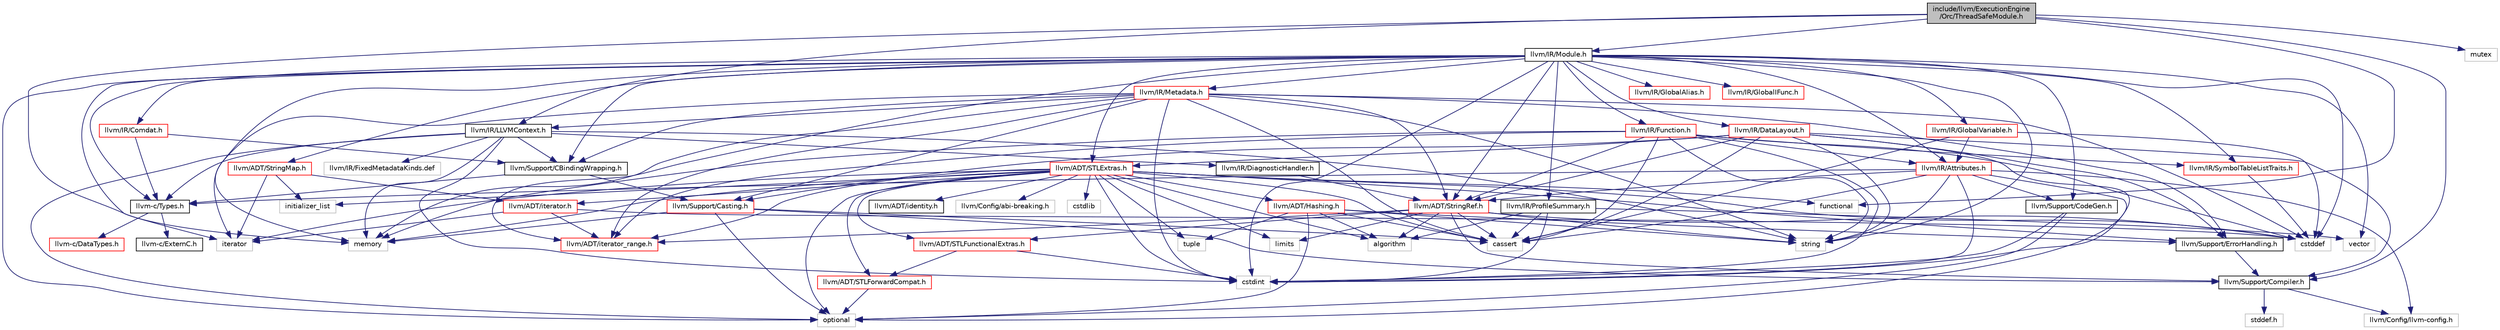 digraph "include/llvm/ExecutionEngine/Orc/ThreadSafeModule.h"
{
 // LATEX_PDF_SIZE
  bgcolor="transparent";
  edge [fontname="Helvetica",fontsize="10",labelfontname="Helvetica",labelfontsize="10"];
  node [fontname="Helvetica",fontsize="10",shape=record];
  Node1 [label="include/llvm/ExecutionEngine\l/Orc/ThreadSafeModule.h",height=0.2,width=0.4,color="black", fillcolor="grey75", style="filled", fontcolor="black",tooltip=" "];
  Node1 -> Node2 [color="midnightblue",fontsize="10",style="solid",fontname="Helvetica"];
  Node2 [label="llvm/IR/LLVMContext.h",height=0.2,width=0.4,color="black",URL="$LLVMContext_8h.html",tooltip=" "];
  Node2 -> Node3 [color="midnightblue",fontsize="10",style="solid",fontname="Helvetica"];
  Node3 [label="llvm-c/Types.h",height=0.2,width=0.4,color="black",URL="$Types_8h.html",tooltip=" "];
  Node3 -> Node4 [color="midnightblue",fontsize="10",style="solid",fontname="Helvetica"];
  Node4 [label="llvm-c/DataTypes.h",height=0.2,width=0.4,color="red",URL="$c_2DataTypes_8h.html",tooltip=" "];
  Node3 -> Node8 [color="midnightblue",fontsize="10",style="solid",fontname="Helvetica"];
  Node8 [label="llvm-c/ExternC.h",height=0.2,width=0.4,color="black",URL="$ExternC_8h.html",tooltip=" "];
  Node2 -> Node9 [color="midnightblue",fontsize="10",style="solid",fontname="Helvetica"];
  Node9 [label="llvm/IR/DiagnosticHandler.h",height=0.2,width=0.4,color="black",URL="$DiagnosticHandler_8h.html",tooltip=" "];
  Node9 -> Node10 [color="midnightblue",fontsize="10",style="solid",fontname="Helvetica"];
  Node10 [label="llvm/ADT/StringRef.h",height=0.2,width=0.4,color="red",URL="$StringRef_8h.html",tooltip=" "];
  Node10 -> Node19 [color="midnightblue",fontsize="10",style="solid",fontname="Helvetica"];
  Node19 [label="llvm/ADT/STLFunctionalExtras.h",height=0.2,width=0.4,color="red",URL="$STLFunctionalExtras_8h.html",tooltip=" "];
  Node19 -> Node20 [color="midnightblue",fontsize="10",style="solid",fontname="Helvetica"];
  Node20 [label="llvm/ADT/STLForwardCompat.h",height=0.2,width=0.4,color="red",URL="$STLForwardCompat_8h.html",tooltip=" "];
  Node20 -> Node21 [color="midnightblue",fontsize="10",style="solid",fontname="Helvetica"];
  Node21 [label="optional",height=0.2,width=0.4,color="grey75",tooltip=" "];
  Node19 -> Node14 [color="midnightblue",fontsize="10",style="solid",fontname="Helvetica"];
  Node14 [label="cstdint",height=0.2,width=0.4,color="grey75",tooltip=" "];
  Node10 -> Node22 [color="midnightblue",fontsize="10",style="solid",fontname="Helvetica"];
  Node22 [label="llvm/ADT/iterator_range.h",height=0.2,width=0.4,color="red",URL="$iterator__range_8h.html",tooltip=" "];
  Node10 -> Node23 [color="midnightblue",fontsize="10",style="solid",fontname="Helvetica"];
  Node23 [label="llvm/Support/Compiler.h",height=0.2,width=0.4,color="black",URL="$Compiler_8h.html",tooltip=" "];
  Node23 -> Node24 [color="midnightblue",fontsize="10",style="solid",fontname="Helvetica"];
  Node24 [label="llvm/Config/llvm-config.h",height=0.2,width=0.4,color="grey75",tooltip=" "];
  Node23 -> Node25 [color="midnightblue",fontsize="10",style="solid",fontname="Helvetica"];
  Node25 [label="stddef.h",height=0.2,width=0.4,color="grey75",tooltip=" "];
  Node10 -> Node26 [color="midnightblue",fontsize="10",style="solid",fontname="Helvetica"];
  Node26 [label="algorithm",height=0.2,width=0.4,color="grey75",tooltip=" "];
  Node10 -> Node12 [color="midnightblue",fontsize="10",style="solid",fontname="Helvetica"];
  Node12 [label="cassert",height=0.2,width=0.4,color="grey75",tooltip=" "];
  Node10 -> Node13 [color="midnightblue",fontsize="10",style="solid",fontname="Helvetica"];
  Node13 [label="cstddef",height=0.2,width=0.4,color="grey75",tooltip=" "];
  Node10 -> Node28 [color="midnightblue",fontsize="10",style="solid",fontname="Helvetica"];
  Node28 [label="limits",height=0.2,width=0.4,color="grey75",tooltip=" "];
  Node10 -> Node29 [color="midnightblue",fontsize="10",style="solid",fontname="Helvetica"];
  Node29 [label="string",height=0.2,width=0.4,color="grey75",tooltip=" "];
  Node2 -> Node31 [color="midnightblue",fontsize="10",style="solid",fontname="Helvetica"];
  Node31 [label="llvm/Support/CBindingWrapping.h",height=0.2,width=0.4,color="black",URL="$CBindingWrapping_8h.html",tooltip=" "];
  Node31 -> Node3 [color="midnightblue",fontsize="10",style="solid",fontname="Helvetica"];
  Node31 -> Node32 [color="midnightblue",fontsize="10",style="solid",fontname="Helvetica"];
  Node32 [label="llvm/Support/Casting.h",height=0.2,width=0.4,color="red",URL="$Casting_8h.html",tooltip=" "];
  Node32 -> Node23 [color="midnightblue",fontsize="10",style="solid",fontname="Helvetica"];
  Node32 -> Node12 [color="midnightblue",fontsize="10",style="solid",fontname="Helvetica"];
  Node32 -> Node34 [color="midnightblue",fontsize="10",style="solid",fontname="Helvetica"];
  Node34 [label="memory",height=0.2,width=0.4,color="grey75",tooltip=" "];
  Node32 -> Node21 [color="midnightblue",fontsize="10",style="solid",fontname="Helvetica"];
  Node2 -> Node14 [color="midnightblue",fontsize="10",style="solid",fontname="Helvetica"];
  Node2 -> Node34 [color="midnightblue",fontsize="10",style="solid",fontname="Helvetica"];
  Node2 -> Node21 [color="midnightblue",fontsize="10",style="solid",fontname="Helvetica"];
  Node2 -> Node29 [color="midnightblue",fontsize="10",style="solid",fontname="Helvetica"];
  Node2 -> Node35 [color="midnightblue",fontsize="10",style="solid",fontname="Helvetica"];
  Node35 [label="llvm/IR/FixedMetadataKinds.def",height=0.2,width=0.4,color="grey75",tooltip=" "];
  Node1 -> Node36 [color="midnightblue",fontsize="10",style="solid",fontname="Helvetica"];
  Node36 [label="llvm/IR/Module.h",height=0.2,width=0.4,color="black",URL="$Module_8h.html",tooltip=" "];
  Node36 -> Node3 [color="midnightblue",fontsize="10",style="solid",fontname="Helvetica"];
  Node36 -> Node37 [color="midnightblue",fontsize="10",style="solid",fontname="Helvetica"];
  Node37 [label="llvm/ADT/STLExtras.h",height=0.2,width=0.4,color="red",URL="$STLExtras_8h.html",tooltip=" "];
  Node37 -> Node38 [color="midnightblue",fontsize="10",style="solid",fontname="Helvetica"];
  Node38 [label="llvm/ADT/Hashing.h",height=0.2,width=0.4,color="red",URL="$Hashing_8h.html",tooltip=" "];
  Node38 -> Node40 [color="midnightblue",fontsize="10",style="solid",fontname="Helvetica"];
  Node40 [label="llvm/Support/ErrorHandling.h",height=0.2,width=0.4,color="black",URL="$Support_2ErrorHandling_8h.html",tooltip=" "];
  Node40 -> Node23 [color="midnightblue",fontsize="10",style="solid",fontname="Helvetica"];
  Node38 -> Node26 [color="midnightblue",fontsize="10",style="solid",fontname="Helvetica"];
  Node38 -> Node12 [color="midnightblue",fontsize="10",style="solid",fontname="Helvetica"];
  Node38 -> Node21 [color="midnightblue",fontsize="10",style="solid",fontname="Helvetica"];
  Node38 -> Node29 [color="midnightblue",fontsize="10",style="solid",fontname="Helvetica"];
  Node38 -> Node15 [color="midnightblue",fontsize="10",style="solid",fontname="Helvetica"];
  Node15 [label="tuple",height=0.2,width=0.4,color="grey75",tooltip=" "];
  Node37 -> Node20 [color="midnightblue",fontsize="10",style="solid",fontname="Helvetica"];
  Node37 -> Node19 [color="midnightblue",fontsize="10",style="solid",fontname="Helvetica"];
  Node37 -> Node44 [color="midnightblue",fontsize="10",style="solid",fontname="Helvetica"];
  Node44 [label="llvm/ADT/identity.h",height=0.2,width=0.4,color="black",URL="$identity_8h.html",tooltip=" "];
  Node37 -> Node45 [color="midnightblue",fontsize="10",style="solid",fontname="Helvetica"];
  Node45 [label="llvm/ADT/iterator.h",height=0.2,width=0.4,color="red",URL="$iterator_8h.html",tooltip=" "];
  Node45 -> Node22 [color="midnightblue",fontsize="10",style="solid",fontname="Helvetica"];
  Node45 -> Node13 [color="midnightblue",fontsize="10",style="solid",fontname="Helvetica"];
  Node45 -> Node46 [color="midnightblue",fontsize="10",style="solid",fontname="Helvetica"];
  Node46 [label="iterator",height=0.2,width=0.4,color="grey75",tooltip=" "];
  Node37 -> Node22 [color="midnightblue",fontsize="10",style="solid",fontname="Helvetica"];
  Node37 -> Node47 [color="midnightblue",fontsize="10",style="solid",fontname="Helvetica"];
  Node47 [label="llvm/Config/abi-breaking.h",height=0.2,width=0.4,color="grey75",tooltip=" "];
  Node37 -> Node40 [color="midnightblue",fontsize="10",style="solid",fontname="Helvetica"];
  Node37 -> Node26 [color="midnightblue",fontsize="10",style="solid",fontname="Helvetica"];
  Node37 -> Node12 [color="midnightblue",fontsize="10",style="solid",fontname="Helvetica"];
  Node37 -> Node13 [color="midnightblue",fontsize="10",style="solid",fontname="Helvetica"];
  Node37 -> Node14 [color="midnightblue",fontsize="10",style="solid",fontname="Helvetica"];
  Node37 -> Node48 [color="midnightblue",fontsize="10",style="solid",fontname="Helvetica"];
  Node48 [label="cstdlib",height=0.2,width=0.4,color="grey75",tooltip=" "];
  Node37 -> Node49 [color="midnightblue",fontsize="10",style="solid",fontname="Helvetica"];
  Node49 [label="functional",height=0.2,width=0.4,color="grey75",tooltip=" "];
  Node37 -> Node50 [color="midnightblue",fontsize="10",style="solid",fontname="Helvetica"];
  Node50 [label="initializer_list",height=0.2,width=0.4,color="grey75",tooltip=" "];
  Node37 -> Node46 [color="midnightblue",fontsize="10",style="solid",fontname="Helvetica"];
  Node37 -> Node28 [color="midnightblue",fontsize="10",style="solid",fontname="Helvetica"];
  Node37 -> Node34 [color="midnightblue",fontsize="10",style="solid",fontname="Helvetica"];
  Node37 -> Node21 [color="midnightblue",fontsize="10",style="solid",fontname="Helvetica"];
  Node37 -> Node15 [color="midnightblue",fontsize="10",style="solid",fontname="Helvetica"];
  Node36 -> Node51 [color="midnightblue",fontsize="10",style="solid",fontname="Helvetica"];
  Node51 [label="llvm/ADT/StringMap.h",height=0.2,width=0.4,color="red",URL="$ADT_2StringMap_8h.html",tooltip=" "];
  Node51 -> Node45 [color="midnightblue",fontsize="10",style="solid",fontname="Helvetica"];
  Node51 -> Node50 [color="midnightblue",fontsize="10",style="solid",fontname="Helvetica"];
  Node51 -> Node46 [color="midnightblue",fontsize="10",style="solid",fontname="Helvetica"];
  Node36 -> Node10 [color="midnightblue",fontsize="10",style="solid",fontname="Helvetica"];
  Node36 -> Node22 [color="midnightblue",fontsize="10",style="solid",fontname="Helvetica"];
  Node36 -> Node56 [color="midnightblue",fontsize="10",style="solid",fontname="Helvetica"];
  Node56 [label="llvm/IR/Attributes.h",height=0.2,width=0.4,color="red",URL="$Attributes_8h.html",tooltip=" "];
  Node56 -> Node3 [color="midnightblue",fontsize="10",style="solid",fontname="Helvetica"];
  Node56 -> Node10 [color="midnightblue",fontsize="10",style="solid",fontname="Helvetica"];
  Node56 -> Node24 [color="midnightblue",fontsize="10",style="solid",fontname="Helvetica"];
  Node56 -> Node67 [color="midnightblue",fontsize="10",style="solid",fontname="Helvetica"];
  Node67 [label="llvm/Support/CodeGen.h",height=0.2,width=0.4,color="black",URL="$CodeGen_8h.html",tooltip=" "];
  Node67 -> Node14 [color="midnightblue",fontsize="10",style="solid",fontname="Helvetica"];
  Node67 -> Node21 [color="midnightblue",fontsize="10",style="solid",fontname="Helvetica"];
  Node56 -> Node12 [color="midnightblue",fontsize="10",style="solid",fontname="Helvetica"];
  Node56 -> Node14 [color="midnightblue",fontsize="10",style="solid",fontname="Helvetica"];
  Node56 -> Node21 [color="midnightblue",fontsize="10",style="solid",fontname="Helvetica"];
  Node56 -> Node29 [color="midnightblue",fontsize="10",style="solid",fontname="Helvetica"];
  Node36 -> Node71 [color="midnightblue",fontsize="10",style="solid",fontname="Helvetica"];
  Node71 [label="llvm/IR/Comdat.h",height=0.2,width=0.4,color="red",URL="$IR_2Comdat_8h.html",tooltip=" "];
  Node71 -> Node3 [color="midnightblue",fontsize="10",style="solid",fontname="Helvetica"];
  Node71 -> Node31 [color="midnightblue",fontsize="10",style="solid",fontname="Helvetica"];
  Node36 -> Node75 [color="midnightblue",fontsize="10",style="solid",fontname="Helvetica"];
  Node75 [label="llvm/IR/DataLayout.h",height=0.2,width=0.4,color="red",URL="$DataLayout_8h.html",tooltip=" "];
  Node75 -> Node37 [color="midnightblue",fontsize="10",style="solid",fontname="Helvetica"];
  Node75 -> Node10 [color="midnightblue",fontsize="10",style="solid",fontname="Helvetica"];
  Node75 -> Node32 [color="midnightblue",fontsize="10",style="solid",fontname="Helvetica"];
  Node75 -> Node23 [color="midnightblue",fontsize="10",style="solid",fontname="Helvetica"];
  Node75 -> Node40 [color="midnightblue",fontsize="10",style="solid",fontname="Helvetica"];
  Node75 -> Node12 [color="midnightblue",fontsize="10",style="solid",fontname="Helvetica"];
  Node75 -> Node14 [color="midnightblue",fontsize="10",style="solid",fontname="Helvetica"];
  Node75 -> Node29 [color="midnightblue",fontsize="10",style="solid",fontname="Helvetica"];
  Node36 -> Node84 [color="midnightblue",fontsize="10",style="solid",fontname="Helvetica"];
  Node84 [label="llvm/IR/Function.h",height=0.2,width=0.4,color="red",URL="$Function_8h.html",tooltip=" "];
  Node84 -> Node10 [color="midnightblue",fontsize="10",style="solid",fontname="Helvetica"];
  Node84 -> Node22 [color="midnightblue",fontsize="10",style="solid",fontname="Helvetica"];
  Node84 -> Node56 [color="midnightblue",fontsize="10",style="solid",fontname="Helvetica"];
  Node84 -> Node110 [color="midnightblue",fontsize="10",style="solid",fontname="Helvetica"];
  Node110 [label="llvm/IR/SymbolTableListTraits.h",height=0.2,width=0.4,color="red",URL="$SymbolTableListTraits_8h.html",tooltip=" "];
  Node110 -> Node13 [color="midnightblue",fontsize="10",style="solid",fontname="Helvetica"];
  Node84 -> Node12 [color="midnightblue",fontsize="10",style="solid",fontname="Helvetica"];
  Node84 -> Node13 [color="midnightblue",fontsize="10",style="solid",fontname="Helvetica"];
  Node84 -> Node14 [color="midnightblue",fontsize="10",style="solid",fontname="Helvetica"];
  Node84 -> Node34 [color="midnightblue",fontsize="10",style="solid",fontname="Helvetica"];
  Node84 -> Node29 [color="midnightblue",fontsize="10",style="solid",fontname="Helvetica"];
  Node36 -> Node119 [color="midnightblue",fontsize="10",style="solid",fontname="Helvetica"];
  Node119 [label="llvm/IR/GlobalAlias.h",height=0.2,width=0.4,color="red",URL="$GlobalAlias_8h.html",tooltip=" "];
  Node36 -> Node120 [color="midnightblue",fontsize="10",style="solid",fontname="Helvetica"];
  Node120 [label="llvm/IR/GlobalIFunc.h",height=0.2,width=0.4,color="red",URL="$GlobalIFunc_8h.html",tooltip=" "];
  Node36 -> Node121 [color="midnightblue",fontsize="10",style="solid",fontname="Helvetica"];
  Node121 [label="llvm/IR/GlobalVariable.h",height=0.2,width=0.4,color="red",URL="$GlobalVariable_8h.html",tooltip=" "];
  Node121 -> Node56 [color="midnightblue",fontsize="10",style="solid",fontname="Helvetica"];
  Node121 -> Node12 [color="midnightblue",fontsize="10",style="solid",fontname="Helvetica"];
  Node121 -> Node13 [color="midnightblue",fontsize="10",style="solid",fontname="Helvetica"];
  Node36 -> Node105 [color="midnightblue",fontsize="10",style="solid",fontname="Helvetica"];
  Node105 [label="llvm/IR/Metadata.h",height=0.2,width=0.4,color="red",URL="$Metadata_8h.html",tooltip=" "];
  Node105 -> Node10 [color="midnightblue",fontsize="10",style="solid",fontname="Helvetica"];
  Node105 -> Node22 [color="midnightblue",fontsize="10",style="solid",fontname="Helvetica"];
  Node105 -> Node2 [color="midnightblue",fontsize="10",style="solid",fontname="Helvetica"];
  Node105 -> Node31 [color="midnightblue",fontsize="10",style="solid",fontname="Helvetica"];
  Node105 -> Node32 [color="midnightblue",fontsize="10",style="solid",fontname="Helvetica"];
  Node105 -> Node40 [color="midnightblue",fontsize="10",style="solid",fontname="Helvetica"];
  Node105 -> Node12 [color="midnightblue",fontsize="10",style="solid",fontname="Helvetica"];
  Node105 -> Node13 [color="midnightblue",fontsize="10",style="solid",fontname="Helvetica"];
  Node105 -> Node14 [color="midnightblue",fontsize="10",style="solid",fontname="Helvetica"];
  Node105 -> Node46 [color="midnightblue",fontsize="10",style="solid",fontname="Helvetica"];
  Node105 -> Node34 [color="midnightblue",fontsize="10",style="solid",fontname="Helvetica"];
  Node105 -> Node29 [color="midnightblue",fontsize="10",style="solid",fontname="Helvetica"];
  Node36 -> Node122 [color="midnightblue",fontsize="10",style="solid",fontname="Helvetica"];
  Node122 [label="llvm/IR/ProfileSummary.h",height=0.2,width=0.4,color="black",URL="$ProfileSummary_8h.html",tooltip=" "];
  Node122 -> Node26 [color="midnightblue",fontsize="10",style="solid",fontname="Helvetica"];
  Node122 -> Node12 [color="midnightblue",fontsize="10",style="solid",fontname="Helvetica"];
  Node122 -> Node14 [color="midnightblue",fontsize="10",style="solid",fontname="Helvetica"];
  Node122 -> Node61 [color="midnightblue",fontsize="10",style="solid",fontname="Helvetica"];
  Node61 [label="vector",height=0.2,width=0.4,color="grey75",tooltip=" "];
  Node36 -> Node110 [color="midnightblue",fontsize="10",style="solid",fontname="Helvetica"];
  Node36 -> Node31 [color="midnightblue",fontsize="10",style="solid",fontname="Helvetica"];
  Node36 -> Node67 [color="midnightblue",fontsize="10",style="solid",fontname="Helvetica"];
  Node36 -> Node13 [color="midnightblue",fontsize="10",style="solid",fontname="Helvetica"];
  Node36 -> Node14 [color="midnightblue",fontsize="10",style="solid",fontname="Helvetica"];
  Node36 -> Node46 [color="midnightblue",fontsize="10",style="solid",fontname="Helvetica"];
  Node36 -> Node34 [color="midnightblue",fontsize="10",style="solid",fontname="Helvetica"];
  Node36 -> Node21 [color="midnightblue",fontsize="10",style="solid",fontname="Helvetica"];
  Node36 -> Node29 [color="midnightblue",fontsize="10",style="solid",fontname="Helvetica"];
  Node36 -> Node61 [color="midnightblue",fontsize="10",style="solid",fontname="Helvetica"];
  Node1 -> Node23 [color="midnightblue",fontsize="10",style="solid",fontname="Helvetica"];
  Node1 -> Node49 [color="midnightblue",fontsize="10",style="solid",fontname="Helvetica"];
  Node1 -> Node34 [color="midnightblue",fontsize="10",style="solid",fontname="Helvetica"];
  Node1 -> Node123 [color="midnightblue",fontsize="10",style="solid",fontname="Helvetica"];
  Node123 [label="mutex",height=0.2,width=0.4,color="grey75",tooltip=" "];
}
